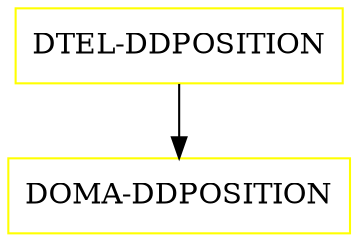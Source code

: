 digraph G {
  "DTEL-DDPOSITION" [shape=box,color=yellow];
  "DOMA-DDPOSITION" [shape=box,color=yellow,URL="./DOMA_DDPOSITION.html"];
  "DTEL-DDPOSITION" -> "DOMA-DDPOSITION";
}
